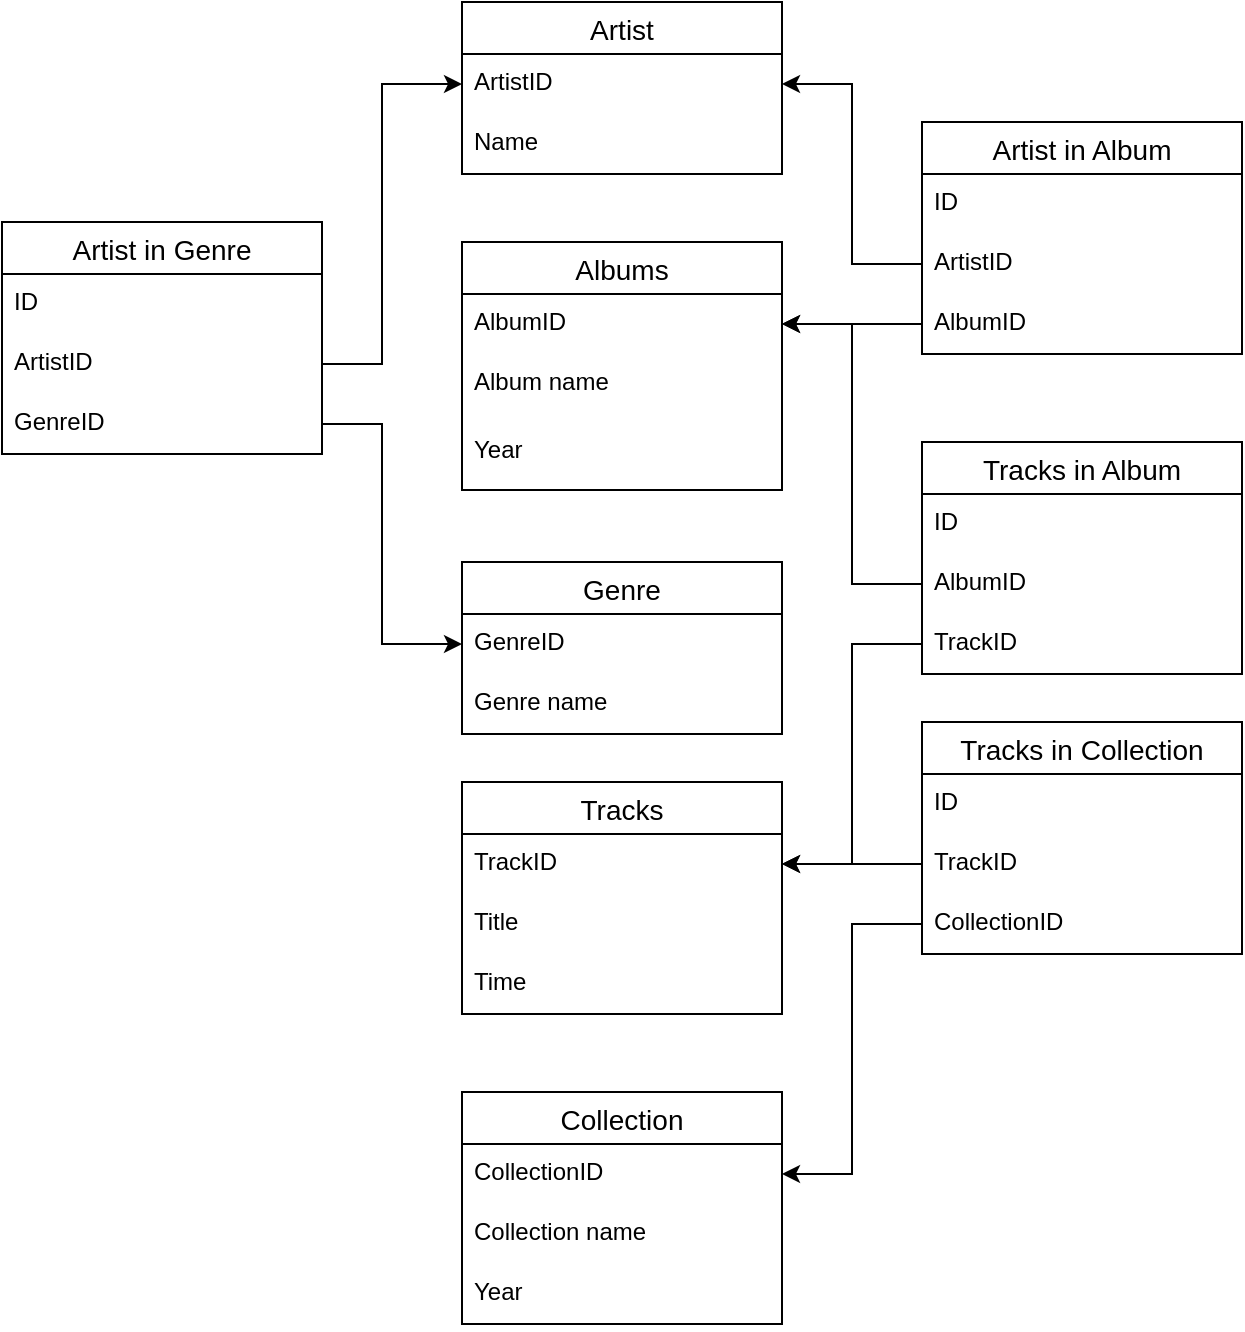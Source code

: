 <mxfile version="13.9.9" type="device"><diagram id="XKB13dEVoD_WA2yF8YYm" name="Страница 1"><mxGraphModel dx="1086" dy="806" grid="1" gridSize="10" guides="1" tooltips="1" connect="1" arrows="1" fold="1" page="1" pageScale="1" pageWidth="827" pageHeight="1169" math="0" shadow="0"><root><mxCell id="0"/><mxCell id="1" parent="0"/><mxCell id="lev0BeTbPNAyUOjGqHtV-58" value="Albums" style="swimlane;fontStyle=0;childLayout=stackLayout;horizontal=1;startSize=26;horizontalStack=0;resizeParent=1;resizeParentMax=0;resizeLast=0;collapsible=1;marginBottom=0;align=center;fontSize=14;" parent="1" vertex="1"><mxGeometry x="240" y="160" width="160" height="124" as="geometry"/></mxCell><mxCell id="lev0BeTbPNAyUOjGqHtV-60" value="AlbumID" style="text;strokeColor=none;fillColor=none;spacingLeft=4;spacingRight=4;overflow=hidden;rotatable=0;points=[[0,0.5],[1,0.5]];portConstraint=eastwest;fontSize=12;" parent="lev0BeTbPNAyUOjGqHtV-58" vertex="1"><mxGeometry y="26" width="160" height="30" as="geometry"/></mxCell><mxCell id="lev0BeTbPNAyUOjGqHtV-61" value="Album name" style="text;strokeColor=none;fillColor=none;spacingLeft=4;spacingRight=4;overflow=hidden;rotatable=0;points=[[0,0.5],[1,0.5]];portConstraint=eastwest;fontSize=12;" parent="lev0BeTbPNAyUOjGqHtV-58" vertex="1"><mxGeometry y="56" width="160" height="34" as="geometry"/></mxCell><mxCell id="lev0BeTbPNAyUOjGqHtV-74" value="Year" style="text;strokeColor=none;fillColor=none;spacingLeft=4;spacingRight=4;overflow=hidden;rotatable=0;points=[[0,0.5],[1,0.5]];portConstraint=eastwest;fontSize=12;" parent="lev0BeTbPNAyUOjGqHtV-58" vertex="1"><mxGeometry y="90" width="160" height="34" as="geometry"/></mxCell><mxCell id="lev0BeTbPNAyUOjGqHtV-62" value="Tracks" style="swimlane;fontStyle=0;childLayout=stackLayout;horizontal=1;startSize=26;horizontalStack=0;resizeParent=1;resizeParentMax=0;resizeLast=0;collapsible=1;marginBottom=0;align=center;fontSize=14;" parent="1" vertex="1"><mxGeometry x="240" y="430" width="160" height="116" as="geometry"/></mxCell><mxCell id="lev0BeTbPNAyUOjGqHtV-64" value="TrackID" style="text;strokeColor=none;fillColor=none;spacingLeft=4;spacingRight=4;overflow=hidden;rotatable=0;points=[[0,0.5],[1,0.5]];portConstraint=eastwest;fontSize=12;" parent="lev0BeTbPNAyUOjGqHtV-62" vertex="1"><mxGeometry y="26" width="160" height="30" as="geometry"/></mxCell><mxCell id="lev0BeTbPNAyUOjGqHtV-65" value="Title" style="text;strokeColor=none;fillColor=none;spacingLeft=4;spacingRight=4;overflow=hidden;rotatable=0;points=[[0,0.5],[1,0.5]];portConstraint=eastwest;fontSize=12;" parent="lev0BeTbPNAyUOjGqHtV-62" vertex="1"><mxGeometry y="56" width="160" height="30" as="geometry"/></mxCell><mxCell id="MZSkqX_Ck4U_Cw7trpvo-1" value="Time" style="text;strokeColor=none;fillColor=none;spacingLeft=4;spacingRight=4;overflow=hidden;rotatable=0;points=[[0,0.5],[1,0.5]];portConstraint=eastwest;fontSize=12;" parent="lev0BeTbPNAyUOjGqHtV-62" vertex="1"><mxGeometry y="86" width="160" height="30" as="geometry"/></mxCell><mxCell id="lev0BeTbPNAyUOjGqHtV-66" value="Genre" style="swimlane;fontStyle=0;childLayout=stackLayout;horizontal=1;startSize=26;horizontalStack=0;resizeParent=1;resizeParentMax=0;resizeLast=0;collapsible=1;marginBottom=0;align=center;fontSize=14;" parent="1" vertex="1"><mxGeometry x="240" y="320" width="160" height="86" as="geometry"/></mxCell><mxCell id="lev0BeTbPNAyUOjGqHtV-75" value="GenreID" style="text;strokeColor=none;fillColor=none;spacingLeft=4;spacingRight=4;overflow=hidden;rotatable=0;points=[[0,0.5],[1,0.5]];portConstraint=eastwest;fontSize=12;" parent="lev0BeTbPNAyUOjGqHtV-66" vertex="1"><mxGeometry y="26" width="160" height="30" as="geometry"/></mxCell><mxCell id="lev0BeTbPNAyUOjGqHtV-67" value="Genre name" style="text;strokeColor=none;fillColor=none;spacingLeft=4;spacingRight=4;overflow=hidden;rotatable=0;points=[[0,0.5],[1,0.5]];portConstraint=eastwest;fontSize=12;" parent="lev0BeTbPNAyUOjGqHtV-66" vertex="1"><mxGeometry y="56" width="160" height="30" as="geometry"/></mxCell><mxCell id="lev0BeTbPNAyUOjGqHtV-70" value="Artist" style="swimlane;fontStyle=0;childLayout=stackLayout;horizontal=1;startSize=26;horizontalStack=0;resizeParent=1;resizeParentMax=0;resizeLast=0;collapsible=1;marginBottom=0;align=center;fontSize=14;" parent="1" vertex="1"><mxGeometry x="240" y="40" width="160" height="86" as="geometry"/></mxCell><mxCell id="lev0BeTbPNAyUOjGqHtV-71" value="ArtistID" style="text;strokeColor=none;fillColor=none;spacingLeft=4;spacingRight=4;overflow=hidden;rotatable=0;points=[[0,0.5],[1,0.5]];portConstraint=eastwest;fontSize=12;" parent="lev0BeTbPNAyUOjGqHtV-70" vertex="1"><mxGeometry y="26" width="160" height="30" as="geometry"/></mxCell><mxCell id="lev0BeTbPNAyUOjGqHtV-72" value="Name" style="text;strokeColor=none;fillColor=none;spacingLeft=4;spacingRight=4;overflow=hidden;rotatable=0;points=[[0,0.5],[1,0.5]];portConstraint=eastwest;fontSize=12;" parent="lev0BeTbPNAyUOjGqHtV-70" vertex="1"><mxGeometry y="56" width="160" height="30" as="geometry"/></mxCell><mxCell id="lev0BeTbPNAyUOjGqHtV-77" style="edgeStyle=orthogonalEdgeStyle;rounded=0;orthogonalLoop=1;jettySize=auto;html=1;exitX=0;exitY=0.5;exitDx=0;exitDy=0;entryX=0;entryY=0.5;entryDx=0;entryDy=0;" parent="lev0BeTbPNAyUOjGqHtV-70" source="lev0BeTbPNAyUOjGqHtV-72" target="lev0BeTbPNAyUOjGqHtV-72" edge="1"><mxGeometry relative="1" as="geometry"><mxPoint x="-40" y="71" as="targetPoint"/><Array as="points"/></mxGeometry></mxCell><mxCell id="D2W5BlmyT8KEqmbFOFfx-1" value="Collection" style="swimlane;fontStyle=0;childLayout=stackLayout;horizontal=1;startSize=26;horizontalStack=0;resizeParent=1;resizeParentMax=0;resizeLast=0;collapsible=1;marginBottom=0;align=center;fontSize=14;" parent="1" vertex="1"><mxGeometry x="240" y="585" width="160" height="116" as="geometry"/></mxCell><mxCell id="D2W5BlmyT8KEqmbFOFfx-6" value="CollectionID" style="text;strokeColor=none;fillColor=none;spacingLeft=4;spacingRight=4;overflow=hidden;rotatable=0;points=[[0,0.5],[1,0.5]];portConstraint=eastwest;fontSize=12;" parent="D2W5BlmyT8KEqmbFOFfx-1" vertex="1"><mxGeometry y="26" width="160" height="30" as="geometry"/></mxCell><mxCell id="D2W5BlmyT8KEqmbFOFfx-3" value="Collection name" style="text;strokeColor=none;fillColor=none;spacingLeft=4;spacingRight=4;overflow=hidden;rotatable=0;points=[[0,0.5],[1,0.5]];portConstraint=eastwest;fontSize=12;" parent="D2W5BlmyT8KEqmbFOFfx-1" vertex="1"><mxGeometry y="56" width="160" height="30" as="geometry"/></mxCell><mxCell id="D2W5BlmyT8KEqmbFOFfx-4" value="Year" style="text;strokeColor=none;fillColor=none;spacingLeft=4;spacingRight=4;overflow=hidden;rotatable=0;points=[[0,0.5],[1,0.5]];portConstraint=eastwest;fontSize=12;" parent="D2W5BlmyT8KEqmbFOFfx-1" vertex="1"><mxGeometry y="86" width="160" height="30" as="geometry"/></mxCell><mxCell id="Jn6FppJWZFzpX4T1Afpk-2" value="Tracks in Collection" style="swimlane;fontStyle=0;childLayout=stackLayout;horizontal=1;startSize=26;horizontalStack=0;resizeParent=1;resizeParentMax=0;resizeLast=0;collapsible=1;marginBottom=0;align=center;fontSize=14;" vertex="1" parent="1"><mxGeometry x="470" y="400" width="160" height="116" as="geometry"/></mxCell><mxCell id="Jn6FppJWZFzpX4T1Afpk-11" value="ID" style="text;strokeColor=none;fillColor=none;spacingLeft=4;spacingRight=4;overflow=hidden;rotatable=0;points=[[0,0.5],[1,0.5]];portConstraint=eastwest;fontSize=12;" vertex="1" parent="Jn6FppJWZFzpX4T1Afpk-2"><mxGeometry y="26" width="160" height="30" as="geometry"/></mxCell><mxCell id="Jn6FppJWZFzpX4T1Afpk-3" value="TrackID" style="text;strokeColor=none;fillColor=none;spacingLeft=4;spacingRight=4;overflow=hidden;rotatable=0;points=[[0,0.5],[1,0.5]];portConstraint=eastwest;fontSize=12;" vertex="1" parent="Jn6FppJWZFzpX4T1Afpk-2"><mxGeometry y="56" width="160" height="30" as="geometry"/></mxCell><mxCell id="Jn6FppJWZFzpX4T1Afpk-5" value="CollectionID" style="text;strokeColor=none;fillColor=none;spacingLeft=4;spacingRight=4;overflow=hidden;rotatable=0;points=[[0,0.5],[1,0.5]];portConstraint=eastwest;fontSize=12;" vertex="1" parent="Jn6FppJWZFzpX4T1Afpk-2"><mxGeometry y="86" width="160" height="30" as="geometry"/></mxCell><mxCell id="Jn6FppJWZFzpX4T1Afpk-6" value="Artist in Album" style="swimlane;fontStyle=0;childLayout=stackLayout;horizontal=1;startSize=26;horizontalStack=0;resizeParent=1;resizeParentMax=0;resizeLast=0;collapsible=1;marginBottom=0;align=center;fontSize=14;" vertex="1" parent="1"><mxGeometry x="470" y="100" width="160" height="116" as="geometry"/></mxCell><mxCell id="Jn6FppJWZFzpX4T1Afpk-19" value="ID" style="text;strokeColor=none;fillColor=none;spacingLeft=4;spacingRight=4;overflow=hidden;rotatable=0;points=[[0,0.5],[1,0.5]];portConstraint=eastwest;fontSize=12;" vertex="1" parent="Jn6FppJWZFzpX4T1Afpk-6"><mxGeometry y="26" width="160" height="30" as="geometry"/></mxCell><mxCell id="Jn6FppJWZFzpX4T1Afpk-7" value="ArtistID" style="text;strokeColor=none;fillColor=none;spacingLeft=4;spacingRight=4;overflow=hidden;rotatable=0;points=[[0,0.5],[1,0.5]];portConstraint=eastwest;fontSize=12;" vertex="1" parent="Jn6FppJWZFzpX4T1Afpk-6"><mxGeometry y="56" width="160" height="30" as="geometry"/></mxCell><mxCell id="Jn6FppJWZFzpX4T1Afpk-8" value="AlbumID" style="text;strokeColor=none;fillColor=none;spacingLeft=4;spacingRight=4;overflow=hidden;rotatable=0;points=[[0,0.5],[1,0.5]];portConstraint=eastwest;fontSize=12;" vertex="1" parent="Jn6FppJWZFzpX4T1Afpk-6"><mxGeometry y="86" width="160" height="30" as="geometry"/></mxCell><mxCell id="Jn6FppJWZFzpX4T1Afpk-14" value="Artist in Genre" style="swimlane;fontStyle=0;childLayout=stackLayout;horizontal=1;startSize=26;horizontalStack=0;resizeParent=1;resizeParentMax=0;resizeLast=0;collapsible=1;marginBottom=0;align=center;fontSize=14;" vertex="1" parent="1"><mxGeometry x="10" y="150" width="160" height="116" as="geometry"/></mxCell><mxCell id="Jn6FppJWZFzpX4T1Afpk-17" value="ID" style="text;strokeColor=none;fillColor=none;spacingLeft=4;spacingRight=4;overflow=hidden;rotatable=0;points=[[0,0.5],[1,0.5]];portConstraint=eastwest;fontSize=12;" vertex="1" parent="Jn6FppJWZFzpX4T1Afpk-14"><mxGeometry y="26" width="160" height="30" as="geometry"/></mxCell><mxCell id="Jn6FppJWZFzpX4T1Afpk-15" value="ArtistID" style="text;strokeColor=none;fillColor=none;spacingLeft=4;spacingRight=4;overflow=hidden;rotatable=0;points=[[0,0.5],[1,0.5]];portConstraint=eastwest;fontSize=12;" vertex="1" parent="Jn6FppJWZFzpX4T1Afpk-14"><mxGeometry y="56" width="160" height="30" as="geometry"/></mxCell><mxCell id="Jn6FppJWZFzpX4T1Afpk-16" value="GenreID" style="text;strokeColor=none;fillColor=none;spacingLeft=4;spacingRight=4;overflow=hidden;rotatable=0;points=[[0,0.5],[1,0.5]];portConstraint=eastwest;fontSize=12;" vertex="1" parent="Jn6FppJWZFzpX4T1Afpk-14"><mxGeometry y="86" width="160" height="30" as="geometry"/></mxCell><mxCell id="Jn6FppJWZFzpX4T1Afpk-20" style="edgeStyle=orthogonalEdgeStyle;rounded=0;orthogonalLoop=1;jettySize=auto;html=1;exitX=0;exitY=0.5;exitDx=0;exitDy=0;entryX=1;entryY=0.5;entryDx=0;entryDy=0;" edge="1" parent="1" source="Jn6FppJWZFzpX4T1Afpk-7" target="lev0BeTbPNAyUOjGqHtV-71"><mxGeometry relative="1" as="geometry"/></mxCell><mxCell id="Jn6FppJWZFzpX4T1Afpk-21" style="edgeStyle=orthogonalEdgeStyle;rounded=0;orthogonalLoop=1;jettySize=auto;html=1;exitX=0;exitY=0.5;exitDx=0;exitDy=0;entryX=1;entryY=0.5;entryDx=0;entryDy=0;" edge="1" parent="1" source="Jn6FppJWZFzpX4T1Afpk-8" target="lev0BeTbPNAyUOjGqHtV-60"><mxGeometry relative="1" as="geometry"/></mxCell><mxCell id="Jn6FppJWZFzpX4T1Afpk-23" style="edgeStyle=orthogonalEdgeStyle;rounded=0;orthogonalLoop=1;jettySize=auto;html=1;exitX=1;exitY=0.5;exitDx=0;exitDy=0;entryX=0;entryY=0.5;entryDx=0;entryDy=0;" edge="1" parent="1" source="Jn6FppJWZFzpX4T1Afpk-15" target="lev0BeTbPNAyUOjGqHtV-71"><mxGeometry relative="1" as="geometry"><Array as="points"><mxPoint x="200" y="221"/><mxPoint x="200" y="81"/></Array></mxGeometry></mxCell><mxCell id="Jn6FppJWZFzpX4T1Afpk-12" style="edgeStyle=orthogonalEdgeStyle;rounded=0;orthogonalLoop=1;jettySize=auto;html=1;entryX=1;entryY=0.5;entryDx=0;entryDy=0;" edge="1" parent="1" source="Jn6FppJWZFzpX4T1Afpk-3" target="lev0BeTbPNAyUOjGqHtV-64"><mxGeometry relative="1" as="geometry"/></mxCell><mxCell id="Jn6FppJWZFzpX4T1Afpk-26" value="Tracks in Album" style="swimlane;fontStyle=0;childLayout=stackLayout;horizontal=1;startSize=26;horizontalStack=0;resizeParent=1;resizeParentMax=0;resizeLast=0;collapsible=1;marginBottom=0;align=center;fontSize=14;" vertex="1" parent="1"><mxGeometry x="470" y="260" width="160" height="116" as="geometry"/></mxCell><mxCell id="Jn6FppJWZFzpX4T1Afpk-29" value="ID" style="text;strokeColor=none;fillColor=none;spacingLeft=4;spacingRight=4;overflow=hidden;rotatable=0;points=[[0,0.5],[1,0.5]];portConstraint=eastwest;fontSize=12;" vertex="1" parent="Jn6FppJWZFzpX4T1Afpk-26"><mxGeometry y="26" width="160" height="30" as="geometry"/></mxCell><mxCell id="Jn6FppJWZFzpX4T1Afpk-27" value="AlbumID" style="text;strokeColor=none;fillColor=none;spacingLeft=4;spacingRight=4;overflow=hidden;rotatable=0;points=[[0,0.5],[1,0.5]];portConstraint=eastwest;fontSize=12;" vertex="1" parent="Jn6FppJWZFzpX4T1Afpk-26"><mxGeometry y="56" width="160" height="30" as="geometry"/></mxCell><mxCell id="Jn6FppJWZFzpX4T1Afpk-28" value="TrackID" style="text;strokeColor=none;fillColor=none;spacingLeft=4;spacingRight=4;overflow=hidden;rotatable=0;points=[[0,0.5],[1,0.5]];portConstraint=eastwest;fontSize=12;" vertex="1" parent="Jn6FppJWZFzpX4T1Afpk-26"><mxGeometry y="86" width="160" height="30" as="geometry"/></mxCell><mxCell id="Jn6FppJWZFzpX4T1Afpk-30" style="edgeStyle=orthogonalEdgeStyle;rounded=0;orthogonalLoop=1;jettySize=auto;html=1;exitX=0;exitY=0.5;exitDx=0;exitDy=0;entryX=1;entryY=0.5;entryDx=0;entryDy=0;" edge="1" parent="1" source="Jn6FppJWZFzpX4T1Afpk-28" target="lev0BeTbPNAyUOjGqHtV-64"><mxGeometry relative="1" as="geometry"><mxPoint x="410" y="440" as="targetPoint"/></mxGeometry></mxCell><mxCell id="Jn6FppJWZFzpX4T1Afpk-31" style="edgeStyle=orthogonalEdgeStyle;rounded=0;orthogonalLoop=1;jettySize=auto;html=1;exitX=0;exitY=0.5;exitDx=0;exitDy=0;entryX=1;entryY=0.5;entryDx=0;entryDy=0;" edge="1" parent="1" source="Jn6FppJWZFzpX4T1Afpk-27" target="lev0BeTbPNAyUOjGqHtV-60"><mxGeometry relative="1" as="geometry"/></mxCell><mxCell id="Jn6FppJWZFzpX4T1Afpk-32" style="edgeStyle=orthogonalEdgeStyle;rounded=0;orthogonalLoop=1;jettySize=auto;html=1;exitX=0;exitY=0.5;exitDx=0;exitDy=0;entryX=1;entryY=0.5;entryDx=0;entryDy=0;" edge="1" parent="1" source="Jn6FppJWZFzpX4T1Afpk-5" target="D2W5BlmyT8KEqmbFOFfx-6"><mxGeometry relative="1" as="geometry"/></mxCell><mxCell id="Jn6FppJWZFzpX4T1Afpk-33" style="edgeStyle=orthogonalEdgeStyle;rounded=0;orthogonalLoop=1;jettySize=auto;html=1;exitX=1;exitY=0.5;exitDx=0;exitDy=0;entryX=0;entryY=0.5;entryDx=0;entryDy=0;" edge="1" parent="1" source="Jn6FppJWZFzpX4T1Afpk-16" target="lev0BeTbPNAyUOjGqHtV-75"><mxGeometry relative="1" as="geometry"><Array as="points"><mxPoint x="200" y="251"/><mxPoint x="200" y="361"/></Array></mxGeometry></mxCell></root></mxGraphModel></diagram></mxfile>
